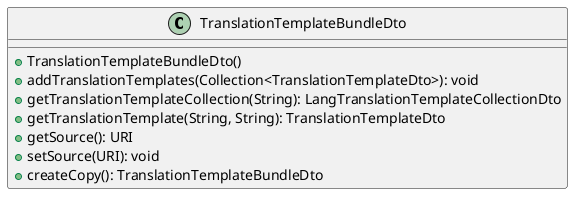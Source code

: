 @startuml

    class TranslationTemplateBundleDto [[TranslationTemplateBundleDto.html]] {
        +TranslationTemplateBundleDto()
        +addTranslationTemplates(Collection<TranslationTemplateDto>): void
        +getTranslationTemplateCollection(String): LangTranslationTemplateCollectionDto
        +getTranslationTemplate(String, String): TranslationTemplateDto
        +getSource(): URI
        +setSource(URI): void
        +createCopy(): TranslationTemplateBundleDto
    }

@enduml
